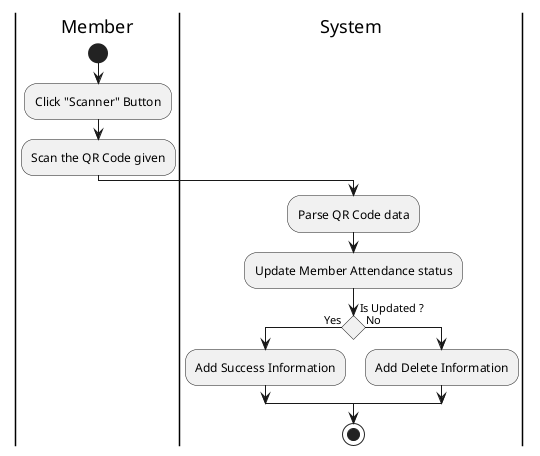 @startuml Attend

skinparam ConditionEndStyle hline
skinparam conditionStyle diamond
skinparam Monochrome true
skinparam Shadowing false

|Member|
start
:Click "Scanner" Button;
:Scan the QR Code given;

|System|
:Parse QR Code data;
:Update Member Attendance status;

if (Is Updated ?) then (Yes)
    :Add Success Information;
else (No)
    :Add Delete Information;
endif

stop

@enduml